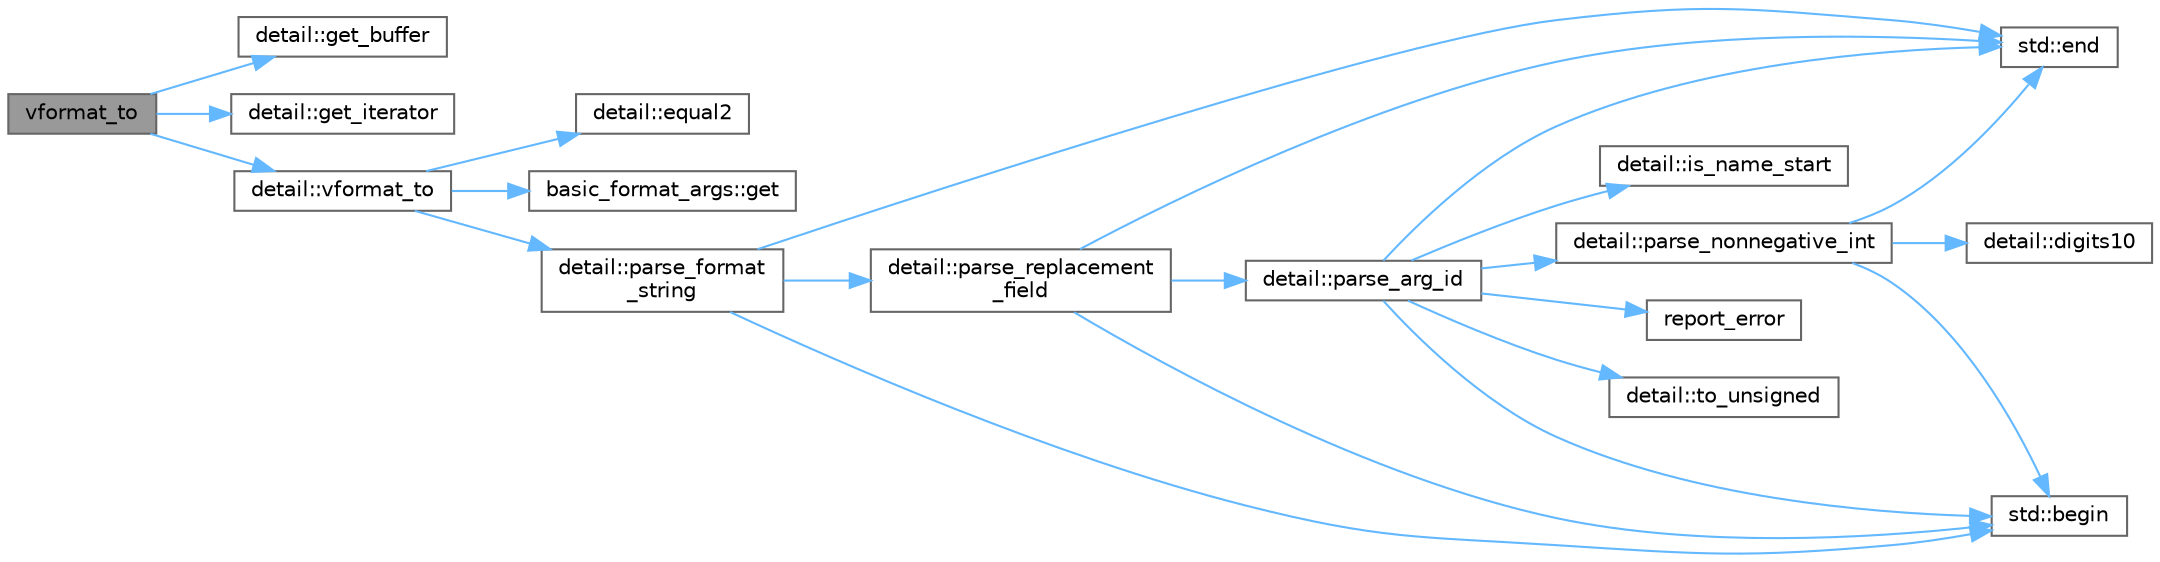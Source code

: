 digraph "vformat_to"
{
 // LATEX_PDF_SIZE
  bgcolor="transparent";
  edge [fontname=Helvetica,fontsize=10,labelfontname=Helvetica,labelfontsize=10];
  node [fontname=Helvetica,fontsize=10,shape=box,height=0.2,width=0.4];
  rankdir="LR";
  Node1 [id="Node000001",label="vformat_to",height=0.2,width=0.4,color="gray40", fillcolor="grey60", style="filled", fontcolor="black",tooltip="Formats a string and writes the output to out."];
  Node1 -> Node2 [id="edge22_Node000001_Node000002",color="steelblue1",style="solid",tooltip=" "];
  Node2 [id="Node000002",label="detail::get_buffer",height=0.2,width=0.4,color="grey40", fillcolor="white", style="filled",URL="$namespacedetail.html#ad803bb19df422bc4c4f92d75c7564437",tooltip=" "];
  Node1 -> Node3 [id="edge23_Node000001_Node000003",color="steelblue1",style="solid",tooltip=" "];
  Node3 [id="Node000003",label="detail::get_iterator",height=0.2,width=0.4,color="grey40", fillcolor="white", style="filled",URL="$namespacedetail.html#a05e3e231207d3f28f83261c2e7ad2fe5",tooltip=" "];
  Node1 -> Node4 [id="edge24_Node000001_Node000004",color="steelblue1",style="solid",tooltip=" "];
  Node4 [id="Node000004",label="detail::vformat_to",height=0.2,width=0.4,color="grey40", fillcolor="white", style="filled",URL="$namespacedetail.html#a374a461d344b73468831b40acf5e4635",tooltip=" "];
  Node4 -> Node5 [id="edge25_Node000004_Node000005",color="steelblue1",style="solid",tooltip=" "];
  Node5 [id="Node000005",label="detail::equal2",height=0.2,width=0.4,color="grey40", fillcolor="white", style="filled",URL="$namespacedetail.html#a621217c870c7e7e480f7b821d847e45f",tooltip=" "];
  Node4 -> Node6 [id="edge26_Node000004_Node000006",color="steelblue1",style="solid",tooltip=" "];
  Node6 [id="Node000006",label="basic_format_args::get",height=0.2,width=0.4,color="grey40", fillcolor="white", style="filled",URL="$classbasic__format__args.html#a3339d3a4e4daaf7bb0de1a8084e7f086",tooltip="Returns the argument with the specified id."];
  Node4 -> Node7 [id="edge27_Node000004_Node000007",color="steelblue1",style="solid",tooltip=" "];
  Node7 [id="Node000007",label="detail::parse_format\l_string",height=0.2,width=0.4,color="grey40", fillcolor="white", style="filled",URL="$namespacedetail.html#a90b356f92e340e20002ede151cfc6fab",tooltip=" "];
  Node7 -> Node8 [id="edge28_Node000007_Node000008",color="steelblue1",style="solid",tooltip=" "];
  Node8 [id="Node000008",label="std::begin",height=0.2,width=0.4,color="grey40", fillcolor="white", style="filled",URL="$namespacestd.html#aec76fc52a775d29bc4058c8e1405045a",tooltip=" "];
  Node7 -> Node9 [id="edge29_Node000007_Node000009",color="steelblue1",style="solid",tooltip=" "];
  Node9 [id="Node000009",label="std::end",height=0.2,width=0.4,color="grey40", fillcolor="white", style="filled",URL="$namespacestd.html#a35f71a4c49ddf38bb590177e3a4b2598",tooltip=" "];
  Node7 -> Node10 [id="edge30_Node000007_Node000010",color="steelblue1",style="solid",tooltip=" "];
  Node10 [id="Node000010",label="detail::parse_replacement\l_field",height=0.2,width=0.4,color="grey40", fillcolor="white", style="filled",URL="$namespacedetail.html#adcb5b856cbb14f98ebd421e733d0109f",tooltip=" "];
  Node10 -> Node8 [id="edge31_Node000010_Node000008",color="steelblue1",style="solid",tooltip=" "];
  Node10 -> Node9 [id="edge32_Node000010_Node000009",color="steelblue1",style="solid",tooltip=" "];
  Node10 -> Node11 [id="edge33_Node000010_Node000011",color="steelblue1",style="solid",tooltip=" "];
  Node11 [id="Node000011",label="detail::parse_arg_id",height=0.2,width=0.4,color="grey40", fillcolor="white", style="filled",URL="$namespacedetail.html#abef4d11952aecc9357be9f21fbf6346d",tooltip=" "];
  Node11 -> Node8 [id="edge34_Node000011_Node000008",color="steelblue1",style="solid",tooltip=" "];
  Node11 -> Node9 [id="edge35_Node000011_Node000009",color="steelblue1",style="solid",tooltip=" "];
  Node11 -> Node12 [id="edge36_Node000011_Node000012",color="steelblue1",style="solid",tooltip=" "];
  Node12 [id="Node000012",label="detail::is_name_start",height=0.2,width=0.4,color="grey40", fillcolor="white", style="filled",URL="$namespacedetail.html#a4d54e617793e1cac720a447120428817",tooltip=" "];
  Node11 -> Node13 [id="edge37_Node000011_Node000013",color="steelblue1",style="solid",tooltip=" "];
  Node13 [id="Node000013",label="detail::parse_nonnegative_int",height=0.2,width=0.4,color="grey40", fillcolor="white", style="filled",URL="$namespacedetail.html#a338caba782225e115a9902d4d0835f5f",tooltip=" "];
  Node13 -> Node8 [id="edge38_Node000013_Node000008",color="steelblue1",style="solid",tooltip=" "];
  Node13 -> Node14 [id="edge39_Node000013_Node000014",color="steelblue1",style="solid",tooltip=" "];
  Node14 [id="Node000014",label="detail::digits10",height=0.2,width=0.4,color="grey40", fillcolor="white", style="filled",URL="$namespacedetail.html#a3a043db05db2d07deb2d98ba2d04b4eb",tooltip=" "];
  Node13 -> Node9 [id="edge40_Node000013_Node000009",color="steelblue1",style="solid",tooltip=" "];
  Node11 -> Node15 [id="edge41_Node000011_Node000015",color="steelblue1",style="solid",tooltip=" "];
  Node15 [id="Node000015",label="report_error",height=0.2,width=0.4,color="grey40", fillcolor="white", style="filled",URL="$format-inl_8h.html#a5555893692b00b61b3886349332fd01f",tooltip=" "];
  Node11 -> Node16 [id="edge42_Node000011_Node000016",color="steelblue1",style="solid",tooltip=" "];
  Node16 [id="Node000016",label="detail::to_unsigned",height=0.2,width=0.4,color="grey40", fillcolor="white", style="filled",URL="$namespacedetail.html#a4855e668246c731a97484efc329f2aac",tooltip=" "];
}
